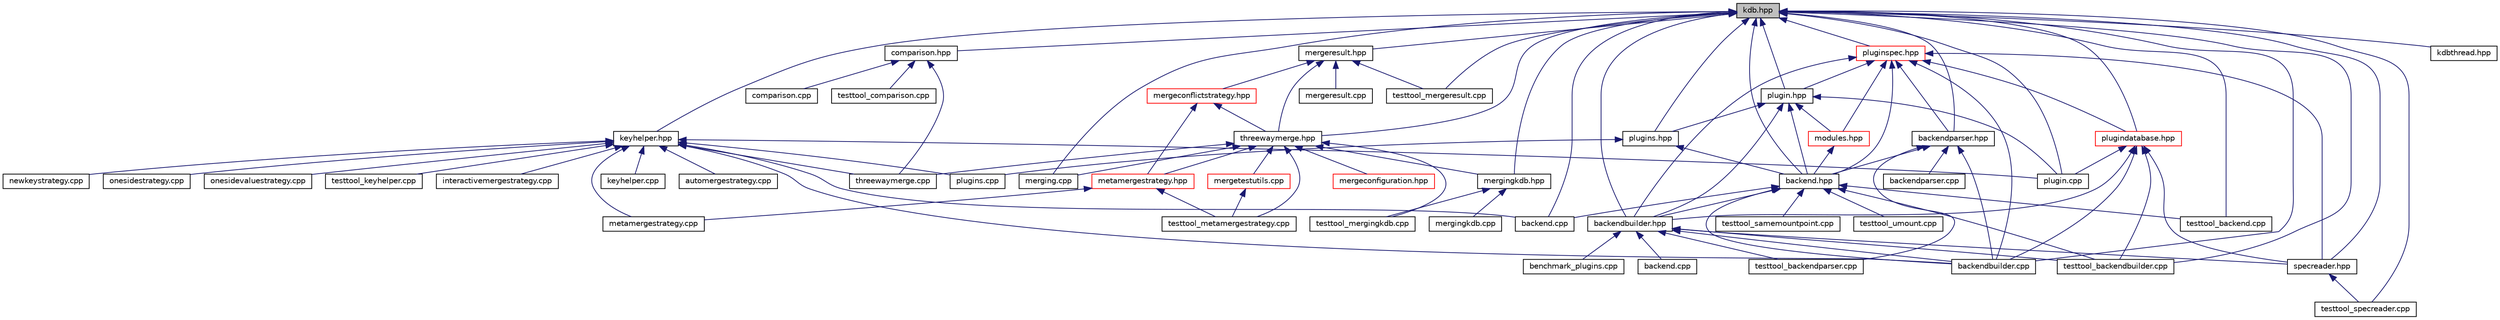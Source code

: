 digraph "kdb.hpp"
{
  edge [fontname="Helvetica",fontsize="10",labelfontname="Helvetica",labelfontsize="10"];
  node [fontname="Helvetica",fontsize="10",shape=record];
  Node1 [label="kdb.hpp",height=0.2,width=0.4,color="black", fillcolor="grey75", style="filled", fontcolor="black"];
  Node1 -> Node2 [dir="back",color="midnightblue",fontsize="10",style="solid",fontname="Helvetica"];
  Node2 [label="merging.cpp",height=0.2,width=0.4,color="black", fillcolor="white", style="filled",URL="$merging_8cpp.html"];
  Node1 -> Node3 [dir="back",color="midnightblue",fontsize="10",style="solid",fontname="Helvetica"];
  Node3 [label="backend.hpp",height=0.2,width=0.4,color="black", fillcolor="white", style="filled",URL="$backend_8hpp.html",tooltip="Implements a way to deal with a backend. "];
  Node3 -> Node4 [dir="back",color="midnightblue",fontsize="10",style="solid",fontname="Helvetica"];
  Node4 [label="backendbuilder.hpp",height=0.2,width=0.4,color="black", fillcolor="white", style="filled",URL="$backendbuilder_8hpp.html",tooltip="Implements a way to build backends. "];
  Node4 -> Node5 [dir="back",color="midnightblue",fontsize="10",style="solid",fontname="Helvetica"];
  Node5 [label="benchmark_plugins.cpp",height=0.2,width=0.4,color="black", fillcolor="white", style="filled",URL="$benchmark__plugins_8cpp.html",tooltip="benchmark for getenv "];
  Node4 -> Node6 [dir="back",color="midnightblue",fontsize="10",style="solid",fontname="Helvetica"];
  Node6 [label="backend.cpp",height=0.2,width=0.4,color="black", fillcolor="white", style="filled",URL="$examples_2backend_8cpp.html"];
  Node4 -> Node7 [dir="back",color="midnightblue",fontsize="10",style="solid",fontname="Helvetica"];
  Node7 [label="specreader.hpp",height=0.2,width=0.4,color="black", fillcolor="white", style="filled",URL="$specreader_8hpp.html",tooltip="Implements a way to read spec for mounting purposes. "];
  Node7 -> Node8 [dir="back",color="midnightblue",fontsize="10",style="solid",fontname="Helvetica"];
  Node8 [label="testtool_specreader.cpp",height=0.2,width=0.4,color="black", fillcolor="white", style="filled",URL="$testtool__specreader_8cpp.html",tooltip="Tests for the spec readerclass. "];
  Node4 -> Node9 [dir="back",color="midnightblue",fontsize="10",style="solid",fontname="Helvetica"];
  Node9 [label="backendbuilder.cpp",height=0.2,width=0.4,color="black", fillcolor="white", style="filled",URL="$backendbuilder_8cpp.html",tooltip="Implementation of backend builder. "];
  Node4 -> Node10 [dir="back",color="midnightblue",fontsize="10",style="solid",fontname="Helvetica"];
  Node10 [label="testtool_backendbuilder.cpp",height=0.2,width=0.4,color="black", fillcolor="white", style="filled",URL="$testtool__backendbuilder_8cpp.html",tooltip="Tests for the Backend builder class. "];
  Node4 -> Node11 [dir="back",color="midnightblue",fontsize="10",style="solid",fontname="Helvetica"];
  Node11 [label="testtool_backendparser.cpp",height=0.2,width=0.4,color="black", fillcolor="white", style="filled",URL="$testtool__backendparser_8cpp.html",tooltip="Tests for the Backend parser class. "];
  Node3 -> Node12 [dir="back",color="midnightblue",fontsize="10",style="solid",fontname="Helvetica"];
  Node12 [label="backend.cpp",height=0.2,width=0.4,color="black", fillcolor="white", style="filled",URL="$src_2backend_8cpp.html",tooltip="Implementation of backend. "];
  Node3 -> Node9 [dir="back",color="midnightblue",fontsize="10",style="solid",fontname="Helvetica"];
  Node3 -> Node13 [dir="back",color="midnightblue",fontsize="10",style="solid",fontname="Helvetica"];
  Node13 [label="testtool_backend.cpp",height=0.2,width=0.4,color="black", fillcolor="white", style="filled",URL="$testtool__backend_8cpp.html",tooltip="Tests for the Backend class. "];
  Node3 -> Node10 [dir="back",color="midnightblue",fontsize="10",style="solid",fontname="Helvetica"];
  Node3 -> Node14 [dir="back",color="midnightblue",fontsize="10",style="solid",fontname="Helvetica"];
  Node14 [label="testtool_samemountpoint.cpp",height=0.2,width=0.4,color="black", fillcolor="white", style="filled",URL="$testtool__samemountpoint_8cpp.html",tooltip="Tests for the Backend class. "];
  Node3 -> Node15 [dir="back",color="midnightblue",fontsize="10",style="solid",fontname="Helvetica"];
  Node15 [label="testtool_umount.cpp",height=0.2,width=0.4,color="black", fillcolor="white", style="filled",URL="$testtool__umount_8cpp.html",tooltip="Tests for the umount. "];
  Node1 -> Node4 [dir="back",color="midnightblue",fontsize="10",style="solid",fontname="Helvetica"];
  Node1 -> Node16 [dir="back",color="midnightblue",fontsize="10",style="solid",fontname="Helvetica"];
  Node16 [label="backendparser.hpp",height=0.2,width=0.4,color="black", fillcolor="white", style="filled",URL="$backendparser_8hpp.html",tooltip="Implements ways to parse backends. "];
  Node16 -> Node3 [dir="back",color="midnightblue",fontsize="10",style="solid",fontname="Helvetica"];
  Node16 -> Node9 [dir="back",color="midnightblue",fontsize="10",style="solid",fontname="Helvetica"];
  Node16 -> Node17 [dir="back",color="midnightblue",fontsize="10",style="solid",fontname="Helvetica"];
  Node17 [label="backendparser.cpp",height=0.2,width=0.4,color="black", fillcolor="white", style="filled",URL="$backendparser_8cpp.html",tooltip="Tests for the Backend parser class. "];
  Node16 -> Node11 [dir="back",color="midnightblue",fontsize="10",style="solid",fontname="Helvetica"];
  Node1 -> Node18 [dir="back",color="midnightblue",fontsize="10",style="solid",fontname="Helvetica"];
  Node18 [label="comparison.hpp",height=0.2,width=0.4,color="black", fillcolor="white", style="filled",URL="$comparison_8hpp.html",tooltip="Comparison helper functions. "];
  Node18 -> Node19 [dir="back",color="midnightblue",fontsize="10",style="solid",fontname="Helvetica"];
  Node19 [label="comparison.cpp",height=0.2,width=0.4,color="black", fillcolor="white", style="filled",URL="$comparison_8cpp.html",tooltip="Comparison helper functions. "];
  Node18 -> Node20 [dir="back",color="midnightblue",fontsize="10",style="solid",fontname="Helvetica"];
  Node20 [label="threewaymerge.cpp",height=0.2,width=0.4,color="black", fillcolor="white", style="filled",URL="$threewaymerge_8cpp.html",tooltip="Implementation of ThreeWayMerge. "];
  Node18 -> Node21 [dir="back",color="midnightblue",fontsize="10",style="solid",fontname="Helvetica"];
  Node21 [label="testtool_comparison.cpp",height=0.2,width=0.4,color="black", fillcolor="white", style="filled",URL="$testtool__comparison_8cpp.html",tooltip="Tests for the comparison helper. "];
  Node1 -> Node22 [dir="back",color="midnightblue",fontsize="10",style="solid",fontname="Helvetica"];
  Node22 [label="keyhelper.hpp",height=0.2,width=0.4,color="black", fillcolor="white", style="filled",URL="$keyhelper_8hpp.html",tooltip="Key helper functions. "];
  Node22 -> Node12 [dir="back",color="midnightblue",fontsize="10",style="solid",fontname="Helvetica"];
  Node22 -> Node9 [dir="back",color="midnightblue",fontsize="10",style="solid",fontname="Helvetica"];
  Node22 -> Node23 [dir="back",color="midnightblue",fontsize="10",style="solid",fontname="Helvetica"];
  Node23 [label="keyhelper.cpp",height=0.2,width=0.4,color="black", fillcolor="white", style="filled",URL="$keyhelper_8cpp.html",tooltip="Key helper functions. "];
  Node22 -> Node24 [dir="back",color="midnightblue",fontsize="10",style="solid",fontname="Helvetica"];
  Node24 [label="automergestrategy.cpp",height=0.2,width=0.4,color="black", fillcolor="white", style="filled",URL="$automergestrategy_8cpp.html",tooltip="Implementation of AutoMergeStrategy. "];
  Node22 -> Node25 [dir="back",color="midnightblue",fontsize="10",style="solid",fontname="Helvetica"];
  Node25 [label="interactivemergestrategy.cpp",height=0.2,width=0.4,color="black", fillcolor="white", style="filled",URL="$interactivemergestrategy_8cpp.html",tooltip="Implementation of InteractiveMergeStrategy. "];
  Node22 -> Node26 [dir="back",color="midnightblue",fontsize="10",style="solid",fontname="Helvetica"];
  Node26 [label="metamergestrategy.cpp",height=0.2,width=0.4,color="black", fillcolor="white", style="filled",URL="$metamergestrategy_8cpp.html",tooltip="Implementation of MetaMergeStrategy. "];
  Node22 -> Node27 [dir="back",color="midnightblue",fontsize="10",style="solid",fontname="Helvetica"];
  Node27 [label="newkeystrategy.cpp",height=0.2,width=0.4,color="black", fillcolor="white", style="filled",URL="$newkeystrategy_8cpp.html",tooltip="Implementation of OneSideStrategy. "];
  Node22 -> Node28 [dir="back",color="midnightblue",fontsize="10",style="solid",fontname="Helvetica"];
  Node28 [label="onesidestrategy.cpp",height=0.2,width=0.4,color="black", fillcolor="white", style="filled",URL="$onesidestrategy_8cpp.html",tooltip="Implementation of OneSideStrategy. "];
  Node22 -> Node29 [dir="back",color="midnightblue",fontsize="10",style="solid",fontname="Helvetica"];
  Node29 [label="onesidevaluestrategy.cpp",height=0.2,width=0.4,color="black", fillcolor="white", style="filled",URL="$onesidevaluestrategy_8cpp.html",tooltip="Implementation of OneSideStrategy. "];
  Node22 -> Node20 [dir="back",color="midnightblue",fontsize="10",style="solid",fontname="Helvetica"];
  Node22 -> Node30 [dir="back",color="midnightblue",fontsize="10",style="solid",fontname="Helvetica"];
  Node30 [label="plugin.cpp",height=0.2,width=0.4,color="black", fillcolor="white", style="filled",URL="$plugin_8cpp.html",tooltip="Implementation of plugin. "];
  Node22 -> Node31 [dir="back",color="midnightblue",fontsize="10",style="solid",fontname="Helvetica"];
  Node31 [label="plugins.cpp",height=0.2,width=0.4,color="black", fillcolor="white", style="filled",URL="$plugins_8cpp.html",tooltip="Implementation of set/get/error plugins. "];
  Node22 -> Node32 [dir="back",color="midnightblue",fontsize="10",style="solid",fontname="Helvetica"];
  Node32 [label="testtool_keyhelper.cpp",height=0.2,width=0.4,color="black", fillcolor="white", style="filled",URL="$testtool__keyhelper_8cpp.html",tooltip="Tests for the key helper. "];
  Node1 -> Node33 [dir="back",color="midnightblue",fontsize="10",style="solid",fontname="Helvetica"];
  Node33 [label="mergeresult.hpp",height=0.2,width=0.4,color="black", fillcolor="white", style="filled",URL="$mergeresult_8hpp.html",tooltip="Class modelling the result of a three way merge. "];
  Node33 -> Node34 [dir="back",color="midnightblue",fontsize="10",style="solid",fontname="Helvetica"];
  Node34 [label="mergeconflictstrategy.hpp",height=0.2,width=0.4,color="red", fillcolor="white", style="filled",URL="$mergeconflictstrategy_8hpp.html",tooltip="Interface for a MergeConflictStrategy. "];
  Node34 -> Node35 [dir="back",color="midnightblue",fontsize="10",style="solid",fontname="Helvetica"];
  Node35 [label="metamergestrategy.hpp",height=0.2,width=0.4,color="red", fillcolor="white", style="filled",URL="$metamergestrategy_8hpp.html",tooltip="Applies a MergeConflictStrategy on the meta keys. "];
  Node35 -> Node26 [dir="back",color="midnightblue",fontsize="10",style="solid",fontname="Helvetica"];
  Node35 -> Node36 [dir="back",color="midnightblue",fontsize="10",style="solid",fontname="Helvetica"];
  Node36 [label="testtool_metamergestrategy.cpp",height=0.2,width=0.4,color="black", fillcolor="white", style="filled",URL="$testtool__metamergestrategy_8cpp.html",tooltip="Tests for the MetaMergeStrategy. "];
  Node34 -> Node37 [dir="back",color="midnightblue",fontsize="10",style="solid",fontname="Helvetica"];
  Node37 [label="threewaymerge.hpp",height=0.2,width=0.4,color="black", fillcolor="white", style="filled",URL="$threewaymerge_8hpp.html",tooltip="Implements a way to build and deal with a backend. "];
  Node37 -> Node2 [dir="back",color="midnightblue",fontsize="10",style="solid",fontname="Helvetica"];
  Node37 -> Node38 [dir="back",color="midnightblue",fontsize="10",style="solid",fontname="Helvetica"];
  Node38 [label="mergeconfiguration.hpp",height=0.2,width=0.4,color="red", fillcolor="white", style="filled",URL="$mergeconfiguration_8hpp.html",tooltip="Base class for defining preconfigured merge configurations. "];
  Node37 -> Node39 [dir="back",color="midnightblue",fontsize="10",style="solid",fontname="Helvetica"];
  Node39 [label="mergingkdb.hpp",height=0.2,width=0.4,color="black", fillcolor="white", style="filled",URL="$mergingkdb_8hpp.html"];
  Node39 -> Node40 [dir="back",color="midnightblue",fontsize="10",style="solid",fontname="Helvetica"];
  Node40 [label="mergingkdb.cpp",height=0.2,width=0.4,color="black", fillcolor="white", style="filled",URL="$mergingkdb_8cpp.html",tooltip="Implementation of MergeResult. "];
  Node39 -> Node41 [dir="back",color="midnightblue",fontsize="10",style="solid",fontname="Helvetica"];
  Node41 [label="testtool_mergingkdb.cpp",height=0.2,width=0.4,color="black", fillcolor="white", style="filled",URL="$testtool__mergingkdb_8cpp.html",tooltip="Tests for MergingKDB. "];
  Node37 -> Node35 [dir="back",color="midnightblue",fontsize="10",style="solid",fontname="Helvetica"];
  Node37 -> Node20 [dir="back",color="midnightblue",fontsize="10",style="solid",fontname="Helvetica"];
  Node37 -> Node42 [dir="back",color="midnightblue",fontsize="10",style="solid",fontname="Helvetica"];
  Node42 [label="mergetestutils.cpp",height=0.2,width=0.4,color="red", fillcolor="white", style="filled",URL="$mergetestutils_8cpp.html",tooltip="Implements a helper class for merge related tests. "];
  Node42 -> Node36 [dir="back",color="midnightblue",fontsize="10",style="solid",fontname="Helvetica"];
  Node37 -> Node41 [dir="back",color="midnightblue",fontsize="10",style="solid",fontname="Helvetica"];
  Node37 -> Node36 [dir="back",color="midnightblue",fontsize="10",style="solid",fontname="Helvetica"];
  Node33 -> Node37 [dir="back",color="midnightblue",fontsize="10",style="solid",fontname="Helvetica"];
  Node33 -> Node43 [dir="back",color="midnightblue",fontsize="10",style="solid",fontname="Helvetica"];
  Node43 [label="mergeresult.cpp",height=0.2,width=0.4,color="black", fillcolor="white", style="filled",URL="$mergeresult_8cpp.html",tooltip="Implementation of MergeResult. "];
  Node33 -> Node44 [dir="back",color="midnightblue",fontsize="10",style="solid",fontname="Helvetica"];
  Node44 [label="testtool_mergeresult.cpp",height=0.2,width=0.4,color="black", fillcolor="white", style="filled",URL="$testtool__mergeresult_8cpp.html",tooltip="Tests for the Mergeresult class. "];
  Node1 -> Node39 [dir="back",color="midnightblue",fontsize="10",style="solid",fontname="Helvetica"];
  Node1 -> Node37 [dir="back",color="midnightblue",fontsize="10",style="solid",fontname="Helvetica"];
  Node1 -> Node45 [dir="back",color="midnightblue",fontsize="10",style="solid",fontname="Helvetica"];
  Node45 [label="plugin.hpp",height=0.2,width=0.4,color="black", fillcolor="white", style="filled",URL="$plugin_8hpp.html",tooltip="Header file of plugin. "];
  Node45 -> Node3 [dir="back",color="midnightblue",fontsize="10",style="solid",fontname="Helvetica"];
  Node45 -> Node4 [dir="back",color="midnightblue",fontsize="10",style="solid",fontname="Helvetica"];
  Node45 -> Node46 [dir="back",color="midnightblue",fontsize="10",style="solid",fontname="Helvetica"];
  Node46 [label="modules.hpp",height=0.2,width=0.4,color="red", fillcolor="white", style="filled",URL="$modules_8hpp.html",tooltip="Allows one to load plugins. "];
  Node46 -> Node3 [dir="back",color="midnightblue",fontsize="10",style="solid",fontname="Helvetica"];
  Node45 -> Node47 [dir="back",color="midnightblue",fontsize="10",style="solid",fontname="Helvetica"];
  Node47 [label="plugins.hpp",height=0.2,width=0.4,color="black", fillcolor="white", style="filled",URL="$plugins_8hpp.html",tooltip="Implementation of get/set and error plugins. "];
  Node47 -> Node3 [dir="back",color="midnightblue",fontsize="10",style="solid",fontname="Helvetica"];
  Node47 -> Node31 [dir="back",color="midnightblue",fontsize="10",style="solid",fontname="Helvetica"];
  Node45 -> Node30 [dir="back",color="midnightblue",fontsize="10",style="solid",fontname="Helvetica"];
  Node1 -> Node48 [dir="back",color="midnightblue",fontsize="10",style="solid",fontname="Helvetica"];
  Node48 [label="plugindatabase.hpp",height=0.2,width=0.4,color="red", fillcolor="white", style="filled",URL="$plugindatabase_8hpp.html",tooltip="Interface to all plugins. "];
  Node48 -> Node4 [dir="back",color="midnightblue",fontsize="10",style="solid",fontname="Helvetica"];
  Node48 -> Node7 [dir="back",color="midnightblue",fontsize="10",style="solid",fontname="Helvetica"];
  Node48 -> Node9 [dir="back",color="midnightblue",fontsize="10",style="solid",fontname="Helvetica"];
  Node48 -> Node30 [dir="back",color="midnightblue",fontsize="10",style="solid",fontname="Helvetica"];
  Node48 -> Node10 [dir="back",color="midnightblue",fontsize="10",style="solid",fontname="Helvetica"];
  Node1 -> Node47 [dir="back",color="midnightblue",fontsize="10",style="solid",fontname="Helvetica"];
  Node1 -> Node49 [dir="back",color="midnightblue",fontsize="10",style="solid",fontname="Helvetica"];
  Node49 [label="pluginspec.hpp",height=0.2,width=0.4,color="red", fillcolor="white", style="filled",URL="$pluginspec_8hpp.html",tooltip="Interface to specify which plugin is meant. "];
  Node49 -> Node3 [dir="back",color="midnightblue",fontsize="10",style="solid",fontname="Helvetica"];
  Node49 -> Node4 [dir="back",color="midnightblue",fontsize="10",style="solid",fontname="Helvetica"];
  Node49 -> Node16 [dir="back",color="midnightblue",fontsize="10",style="solid",fontname="Helvetica"];
  Node49 -> Node46 [dir="back",color="midnightblue",fontsize="10",style="solid",fontname="Helvetica"];
  Node49 -> Node45 [dir="back",color="midnightblue",fontsize="10",style="solid",fontname="Helvetica"];
  Node49 -> Node48 [dir="back",color="midnightblue",fontsize="10",style="solid",fontname="Helvetica"];
  Node49 -> Node7 [dir="back",color="midnightblue",fontsize="10",style="solid",fontname="Helvetica"];
  Node49 -> Node9 [dir="back",color="midnightblue",fontsize="10",style="solid",fontname="Helvetica"];
  Node1 -> Node7 [dir="back",color="midnightblue",fontsize="10",style="solid",fontname="Helvetica"];
  Node1 -> Node12 [dir="back",color="midnightblue",fontsize="10",style="solid",fontname="Helvetica"];
  Node1 -> Node9 [dir="back",color="midnightblue",fontsize="10",style="solid",fontname="Helvetica"];
  Node1 -> Node30 [dir="back",color="midnightblue",fontsize="10",style="solid",fontname="Helvetica"];
  Node1 -> Node13 [dir="back",color="midnightblue",fontsize="10",style="solid",fontname="Helvetica"];
  Node1 -> Node10 [dir="back",color="midnightblue",fontsize="10",style="solid",fontname="Helvetica"];
  Node1 -> Node44 [dir="back",color="midnightblue",fontsize="10",style="solid",fontname="Helvetica"];
  Node1 -> Node8 [dir="back",color="midnightblue",fontsize="10",style="solid",fontname="Helvetica"];
  Node1 -> Node50 [dir="back",color="midnightblue",fontsize="10",style="solid",fontname="Helvetica"];
  Node50 [label="kdbthread.hpp",height=0.2,width=0.4,color="black", fillcolor="white", style="filled",URL="$kdbthread_8hpp.html"];
}

